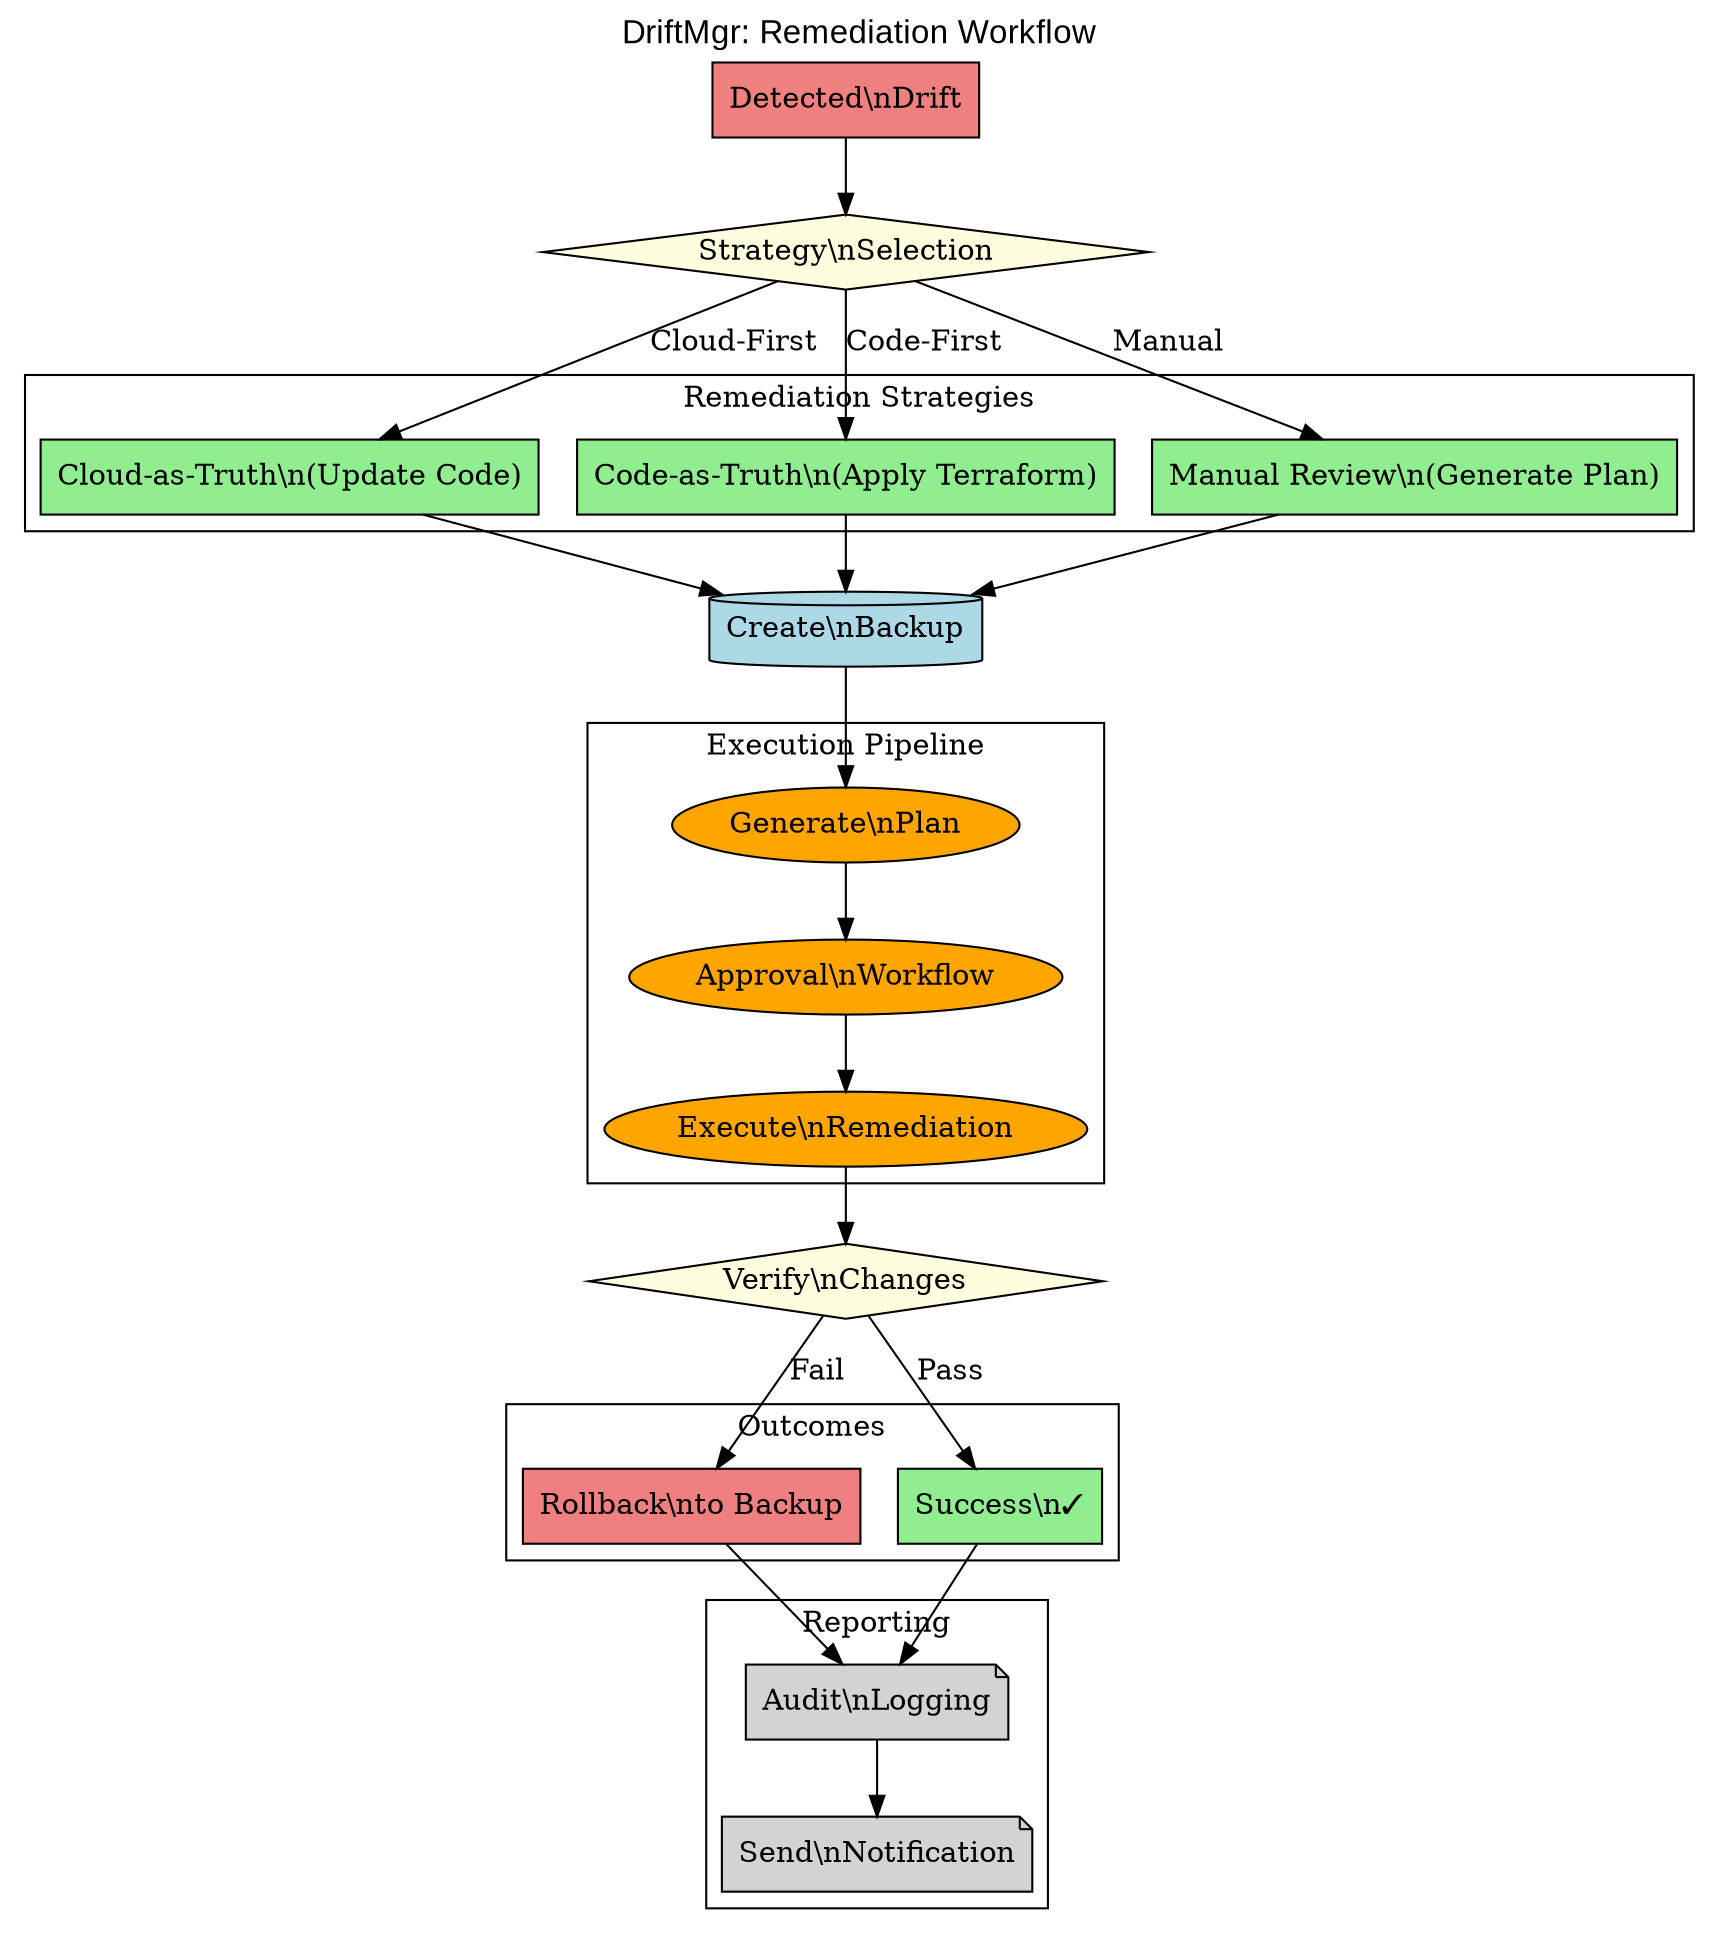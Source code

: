 digraph  {
	subgraph cluster_s8 {
		label="Execution Pipeline";
		n10[fillcolor="orange",label="Approval\\nWorkflow",shape="ellipse",style="filled"];
		n11[fillcolor="orange",label="Execute\\nRemediation",shape="ellipse",style="filled"];
		n9[fillcolor="orange",label="Generate\\nPlan",shape="ellipse",style="filled"];
		
	}
	subgraph cluster_s13 {
		label="Outcomes";
		n15[fillcolor="lightcoral",label="Rollback\\nto Backup",shape="box",style="filled"];
		n14[fillcolor="lightgreen",label="Success\\n✓",shape="box",style="filled"];
		
	}
	subgraph cluster_s3 {
		label="Remediation Strategies";
		n5[fillcolor="lightgreen",label="Cloud-as-Truth\\n(Update Code)",shape="box",style="filled"];
		n4[fillcolor="lightgreen",label="Code-as-Truth\\n(Apply Terraform)",shape="box",style="filled"];
		n6[fillcolor="lightgreen",label="Manual Review\\n(Generate Plan)",shape="box",style="filled"];
		
	}
	subgraph cluster_s16 {
		label="Reporting";
		n17[fillcolor="lightgray",label="Audit\\nLogging",shape="note",style="filled"];
		n18[fillcolor="lightgray",label="Send\\nNotification",shape="note",style="filled"];
		
	}
	fontname="Arial";fontsize="16";label="DriftMgr: Remediation Workflow";labelloc="t";rankdir="TB";
	n7[fillcolor="lightblue",label="Create\\nBackup",shape="cylinder",style="filled"];
	n1[fillcolor="lightcoral",label="Detected\\nDrift",shape="box",style="filled"];
	n2[fillcolor="lightyellow",label="Strategy\\nSelection",shape="diamond",style="filled"];
	n12[fillcolor="lightyellow",label="Verify\\nChanges",shape="diamond",style="filled"];
	n10->n11;
	n17->n18;
	n7->n9;
	n5->n7;
	n4->n7;
	n1->n2;
	n11->n12;
	n6->n7;
	n9->n10;
	n15->n17;
	n2->n4[label="Code-First"];
	n2->n5[label="Cloud-First"];
	n2->n6[label="Manual"];
	n14->n17;
	n12->n14[label="Pass"];
	n12->n15[label="Fail"];
	
}
